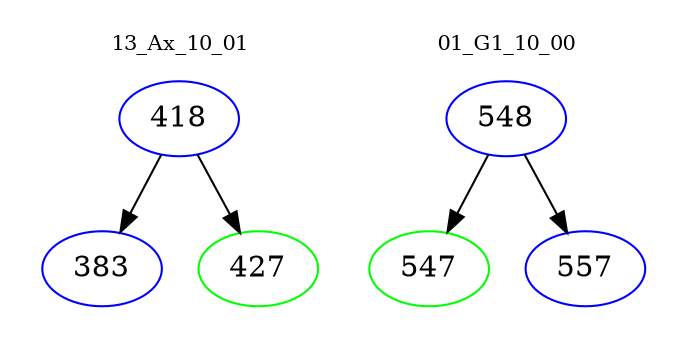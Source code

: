 digraph{
subgraph cluster_0 {
color = white
label = "13_Ax_10_01";
fontsize=10;
T0_418 [label="418", color="blue"]
T0_418 -> T0_383 [color="black"]
T0_383 [label="383", color="blue"]
T0_418 -> T0_427 [color="black"]
T0_427 [label="427", color="green"]
}
subgraph cluster_1 {
color = white
label = "01_G1_10_00";
fontsize=10;
T1_548 [label="548", color="blue"]
T1_548 -> T1_547 [color="black"]
T1_547 [label="547", color="green"]
T1_548 -> T1_557 [color="black"]
T1_557 [label="557", color="blue"]
}
}

